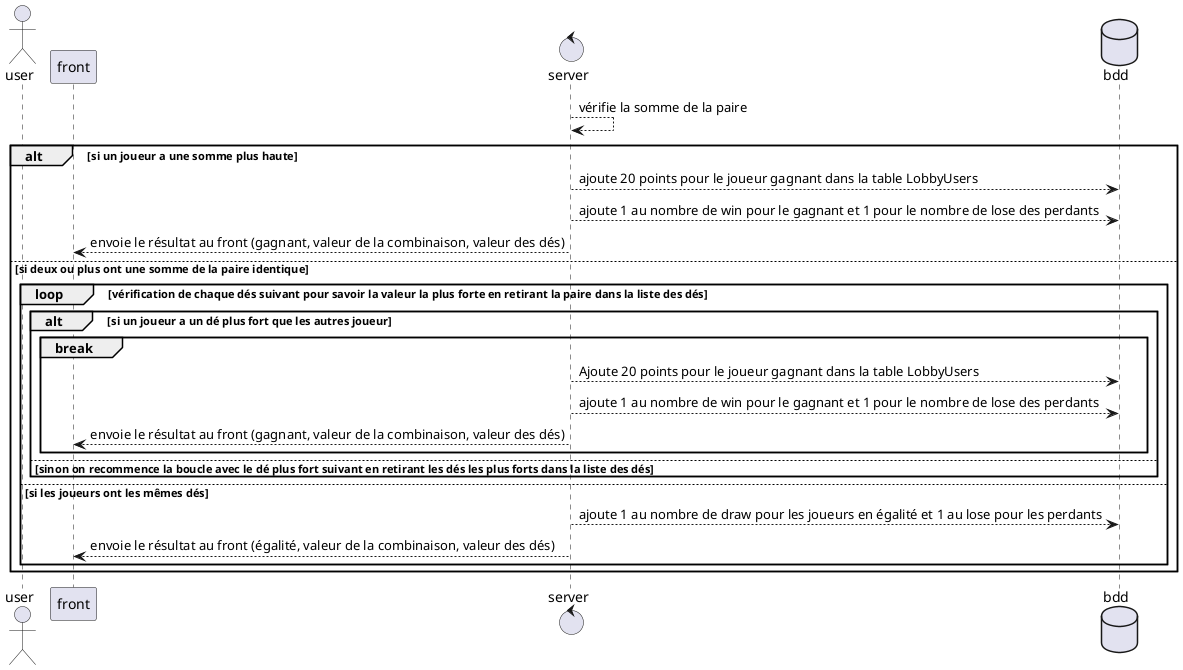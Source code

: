 @startuml Algorithme : Recherche Paire
actor user as user
participant front as front
control server as server
database bdd as bdd

server --> server : vérifie la somme de la paire
alt si un joueur a une somme plus haute
    server --> bdd : ajoute 20 points pour le joueur gagnant dans la table LobbyUsers
    server --> bdd : ajoute 1 au nombre de win pour le gagnant et 1 pour le nombre de lose des perdants
    server --> front : envoie le résultat au front (gagnant, valeur de la combinaison, valeur des dés)
else si deux ou plus ont une somme de la paire identique
    loop vérification de chaque dés suivant pour savoir la valeur la plus forte en retirant la paire dans la liste des dés
        alt si un joueur a un dé plus fort que les autres joueur
            break
                server --> bdd : Ajoute 20 points pour le joueur gagnant dans la table LobbyUsers
                server --> bdd : ajoute 1 au nombre de win pour le gagnant et 1 pour le nombre de lose des perdants
                server --> front : envoie le résultat au front (gagnant, valeur de la combinaison, valeur des dés)
            end
        else sinon on recommence la boucle avec le dé plus fort suivant en retirant les dés les plus forts dans la liste des dés
        end
        else si les joueurs ont les mêmes dés
        server --> bdd : ajoute 1 au nombre de draw pour les joueurs en égalité et 1 au lose pour les perdants
        server --> front : envoie le résultat au front (égalité, valeur de la combinaison, valeur des dés)
    end
end


@enduml